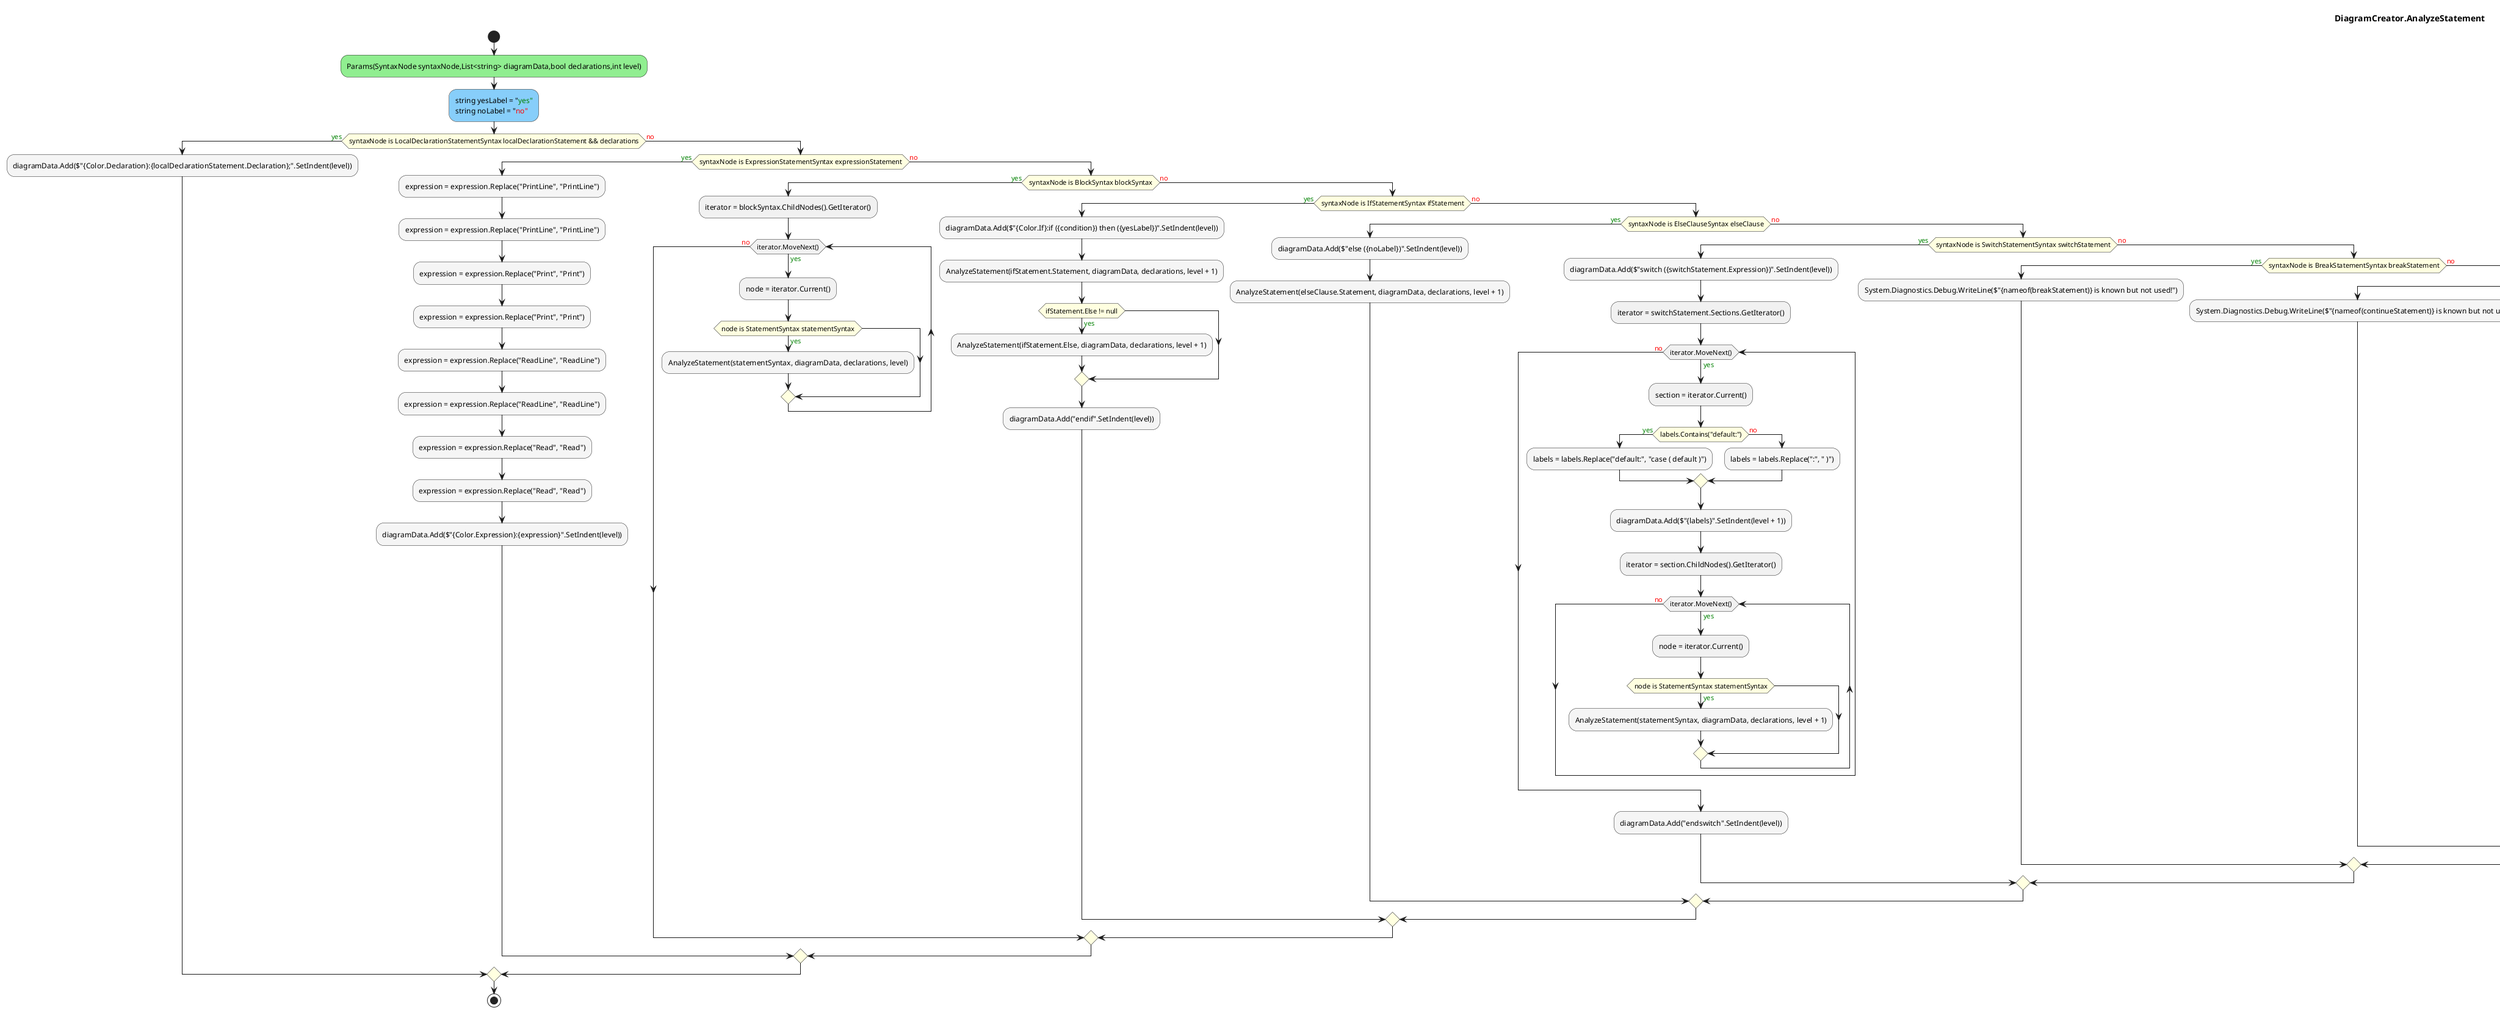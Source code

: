 @startuml DiagramCreator.AnalyzeStatement
title DiagramCreator.AnalyzeStatement
start
#LightGreen:Params(SyntaxNode syntaxNode,List<string> diagramData,bool declarations,int level);
#LightSkyBlue:string yesLabel = "<color:green>yes"\nstring noLabel = "<color:red>no";
#LightYellow:if (syntaxNode is LocalDeclarationStatementSyntax localDeclarationStatement && declarations) then (<color:green>yes)
  #WhiteSmoke:diagramData.Add($"{Color.Declaration}:{localDeclarationStatement.Declaration};".SetIndent(level));
  else (<color:red>no)
    #LightYellow:if (syntaxNode is ExpressionStatementSyntax expressionStatement) then (<color:green>yes)
      #WhiteSmoke:expression = expression.Replace("PrintLine", "PrintLine");
      #WhiteSmoke:expression = expression.Replace("PrintLine", "PrintLine");
      #WhiteSmoke:expression = expression.Replace("Print", "Print");
      #WhiteSmoke:expression = expression.Replace("Print", "Print");
      #WhiteSmoke:expression = expression.Replace("ReadLine", "ReadLine");
      #WhiteSmoke:expression = expression.Replace("ReadLine", "ReadLine");
      #WhiteSmoke:expression = expression.Replace("Read", "Read");
      #WhiteSmoke:expression = expression.Replace("Read", "Read");
      #WhiteSmoke:diagramData.Add($"{Color.Expression}:{expression}".SetIndent(level));
      else (<color:red>no)
        #LightYellow:if (syntaxNode is BlockSyntax blockSyntax) then (<color:green>yes)
          :iterator = blockSyntax.ChildNodes().GetIterator();
          while (iterator.MoveNext()) is (<color:green>yes)
            :node = iterator.Current();
                        #LightYellow:if (node is StatementSyntax statementSyntax) then (<color:green>yes)
                          #WhiteSmoke:AnalyzeStatement(statementSyntax, diagramData, declarations, level);
                        endif
          endwhile (<color:red>no)
          else (<color:red>no)
            #LightYellow:if (syntaxNode is IfStatementSyntax ifStatement) then (<color:green>yes)
              #WhiteSmoke:diagramData.Add($"{Color.If}:if ({condition}) then ({yesLabel})".SetIndent(level));
              #WhiteSmoke:AnalyzeStatement(ifStatement.Statement, diagramData, declarations, level + 1);
              #LightYellow:if (ifStatement.Else != null) then (<color:green>yes)
                #WhiteSmoke:AnalyzeStatement(ifStatement.Else, diagramData, declarations, level + 1);
              endif
              #WhiteSmoke:diagramData.Add("endif".SetIndent(level));
              else (<color:red>no)
                #LightYellow:if (syntaxNode is ElseClauseSyntax elseClause) then (<color:green>yes)
                  #WhiteSmoke:diagramData.Add($"else ({noLabel})".SetIndent(level));
                  #WhiteSmoke:AnalyzeStatement(elseClause.Statement, diagramData, declarations, level + 1);
                  else (<color:red>no)
                    #LightYellow:if (syntaxNode is SwitchStatementSyntax switchStatement) then (<color:green>yes)
                      #WhiteSmoke:diagramData.Add($"switch ({switchStatement.Expression})".SetIndent(level));
                      :iterator = switchStatement.Sections.GetIterator();
                      while (iterator.MoveNext()) is (<color:green>yes)
                        :section = iterator.Current();
                                                #LightYellow:if (labels.Contains("default:")) then (<color:green>yes)
                                                  #WhiteSmoke:labels = labels.Replace("default:", "case ( default )");
                                                  else (<color:red>no)
                                                    #WhiteSmoke:labels = labels.Replace(":", " )");
                                                endif
                                                #WhiteSmoke:diagramData.Add($"{labels}".SetIndent(level + 1));
                                                :iterator = section.ChildNodes().GetIterator();
                                                while (iterator.MoveNext()) is (<color:green>yes)
                                                  :node = iterator.Current();
                                                                            #LightYellow:if (node is StatementSyntax statementSyntax) then (<color:green>yes)
                                                                              #WhiteSmoke:AnalyzeStatement(statementSyntax, diagramData, declarations, level + 1);
                                                                            endif
                                                endwhile (<color:red>no)
                      endwhile (<color:red>no)
                      #WhiteSmoke:diagramData.Add("endswitch".SetIndent(level));
                      else (<color:red>no)
                        #LightYellow:if (syntaxNode is BreakStatementSyntax breakStatement) then (<color:green>yes)
                          #WhiteSmoke:System.Diagnostics.Debug.WriteLine($"{nameof(breakStatement)} is known but not used!");
                          else (<color:red>no)
                            #LightYellow:if (syntaxNode is ContinueStatementSyntax continueStatement) then (<color:green>yes)
                              #WhiteSmoke:System.Diagnostics.Debug.WriteLine($"{nameof(continueStatement)} is known but not used!");
                              else (<color:red>no)
                                #LightYellow:if (syntaxNode is DoStatementSyntax doStatement) then (<color:green>yes)
                                  #WhiteSmoke:diagramData.Add("repeat".SetIndent(level));
                                  #WhiteSmoke:AnalyzeStatement(doStatement.Statement, diagramData, declarations, level + 1);
                                  #WhiteSmoke:diagramData.Add($"repeat while ({doStatement.Condition}) is ({yesLabel})".SetIndent(level));
                                  else (<color:red>no)
                                    #LightYellow:if (syntaxNode is WhileStatementSyntax whileStatement) then (<color:green>yes)
                                      #WhiteSmoke:diagramData.Add($"while ({whileStatement.Condition}) is ({yesLabel})".SetIndent(level));
                                      #WhiteSmoke:AnalyzeStatement(whileStatement.Statement, diagramData, declarations, level + 1);
                                      #WhiteSmoke:diagramData.Add($"endwhile ({noLabel})".SetIndent(level));
                                      else (<color:red>no)
                                        #LightYellow:if (syntaxNode is ForStatementSyntax forStatement) then (<color:green>yes)
                                          #LightYellow:if (declarations) then (<color:green>yes)
                                            #WhiteSmoke:diagramData.Add($"{Color.Declaration}:{forStatement.Declaration};".SetIndent(level));
                                          endif
                                          #WhiteSmoke:diagramData.Add($"while ({forStatement.Condition}) is ({yesLabel})".SetIndent(level));
                                          #WhiteSmoke:AnalyzeStatement(forStatement.Statement, diagramData, declarations, level + 1);
                                          #LightYellow:if (forStatement.Incrementors.Count > 0) then (<color:green>yes)
                                            #WhiteSmoke:diagramData.Add($":{forStatement.Incrementors};".SetIndent(level));
                                          endif
                                          #WhiteSmoke:diagramData.Add($"endwhile ({noLabel})".SetIndent(level));
                                          else (<color:red>no)
                                            #LightYellow:if (syntaxNode is ForEachStatementSyntax forEachStatement) then (<color:green>yes)
                                              #WhiteSmoke:diagramData.Add($":iterator = {forEachStatement.Expression}.GetIterator();".SetIndent(level));
                                              #WhiteSmoke:diagramData.Add($"while (iterator.MoveNext()) is ({yesLabel})".SetIndent(level));
                                              #WhiteSmoke:diagramData.Add($":{forEachStatement.Identifier} = iterator.Current();".SetIndent(level + 1));
                                              #WhiteSmoke:AnalyzeStatement(forEachStatement.Statement, statements, declarations, level + 1);
                                              :iterator = statements.GetIterator();
                                              while (iterator.MoveNext()) is (<color:green>yes)
                                                :statement = iterator.Current();
                                                                                                #WhiteSmoke:diagramData.Add(statement.SetIndent(level + 1));
                                              endwhile (<color:red>no)
                                              #WhiteSmoke:diagramData.Add($"endwhile ({noLabel})".SetIndent(level));
                                              else (<color:red>no)
                                                #LightYellow:if (syntaxNode is ReturnStatementSyntax returnStatement) then (<color:green>yes)
                                                  #WhiteSmoke:diagramData.Add($"{Color.Return}:return {returnStatement.Expression};".SetIndent(level));
                                                  else (<color:red>no)
                                                    #LightYellow:if (syntaxNode is ThrowStatementSyntax throwStatement) then (<color:green>yes)
                                                      #WhiteSmoke:diagramData.Add($"{Color.Throw}:throw {throwStatement.Expression};".SetIndent(level));
                                                      #WhiteSmoke:diagramData.Add("kill".SetIndent(level));
                                                      else (<color:red>no)
                                                        #WhiteSmoke:System.Diagnostics.Debug.WriteLine($"{syntaxNode.GetType().Name} is unknown!");
                                                    endif
                                                endif
                                            endif
                                        endif
                                    endif
                                endif
                            endif
                        endif
                    endif
                endif
            endif
        endif
    endif
endif
stop
@enduml

